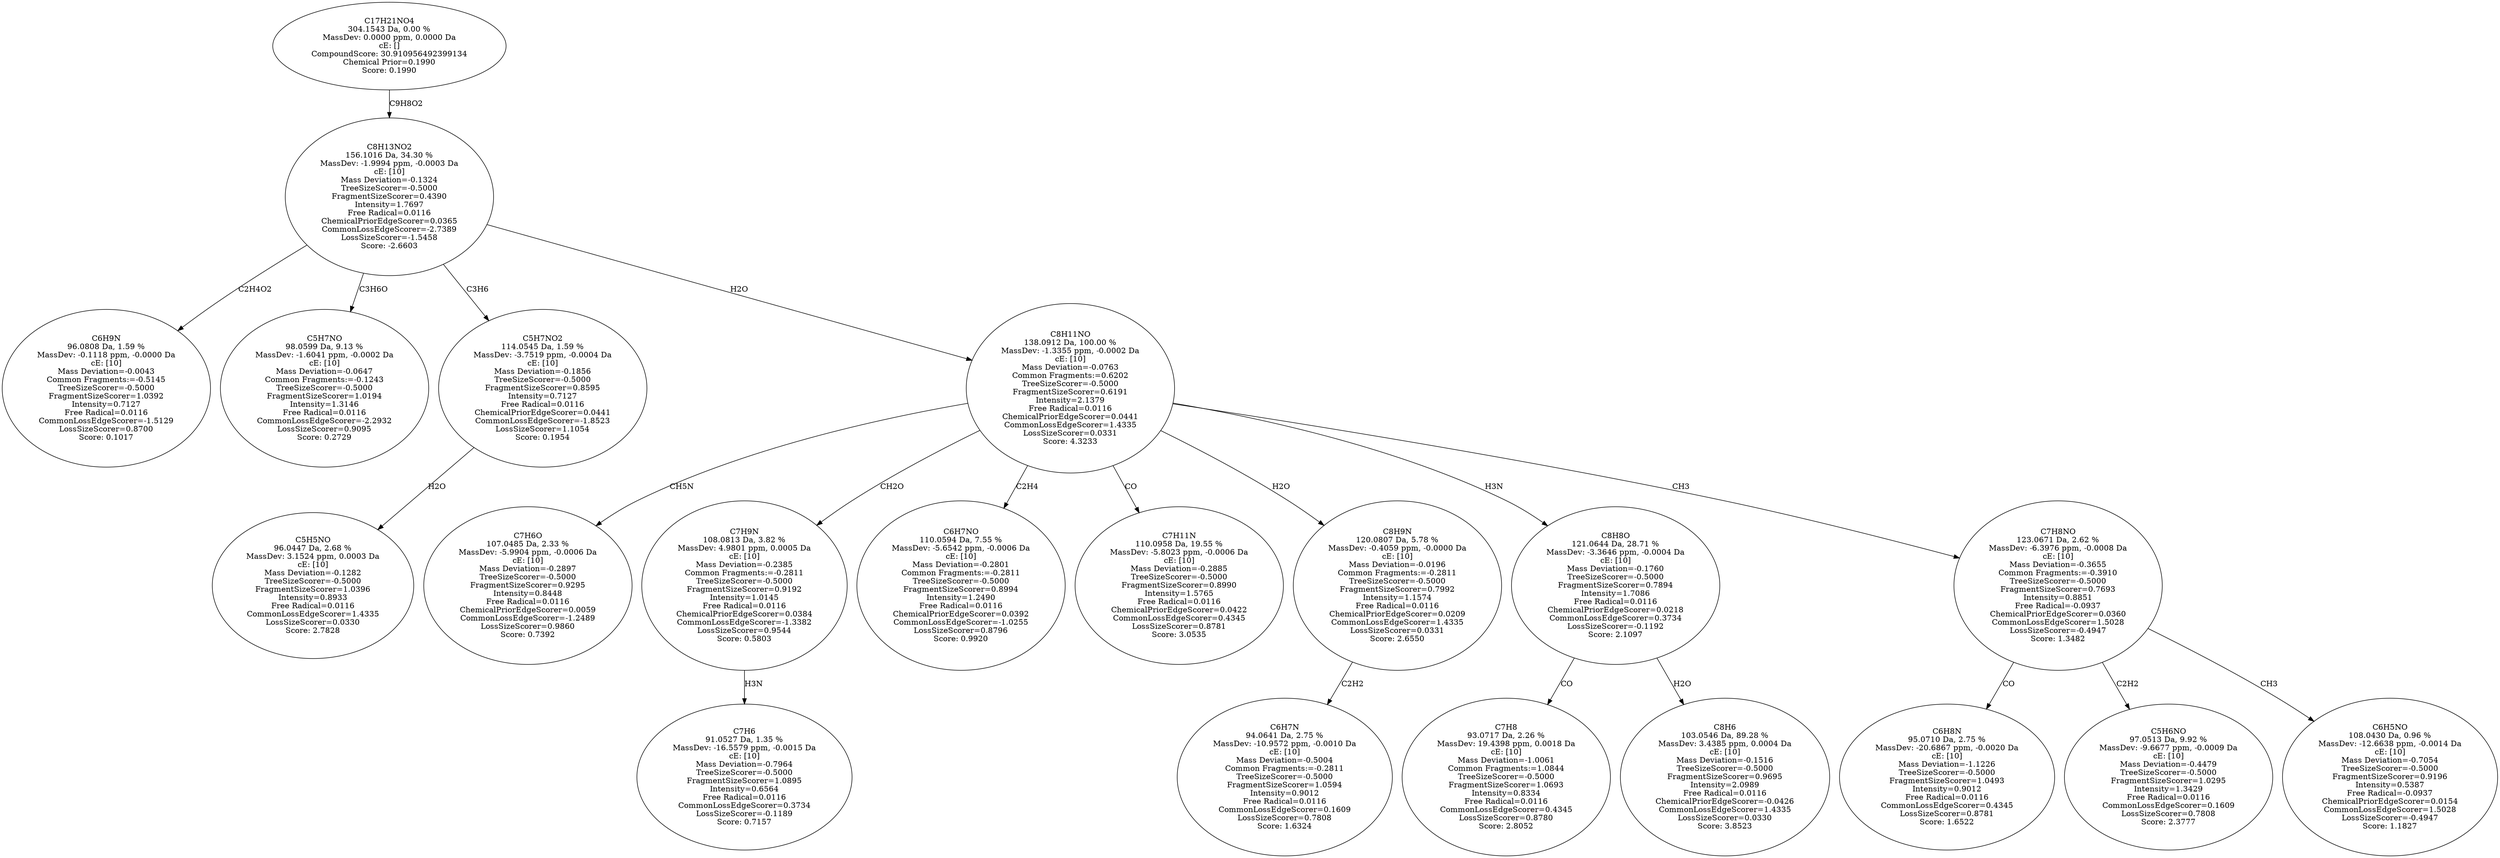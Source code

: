 strict digraph {
v1 [label="C6H9N\n96.0808 Da, 1.59 %\nMassDev: -0.1118 ppm, -0.0000 Da\ncE: [10]\nMass Deviation=-0.0043\nCommon Fragments:=-0.5145\nTreeSizeScorer=-0.5000\nFragmentSizeScorer=1.0392\nIntensity=0.7127\nFree Radical=0.0116\nCommonLossEdgeScorer=-1.5129\nLossSizeScorer=0.8700\nScore: 0.1017"];
v2 [label="C5H7NO\n98.0599 Da, 9.13 %\nMassDev: -1.6041 ppm, -0.0002 Da\ncE: [10]\nMass Deviation=-0.0647\nCommon Fragments:=-0.1243\nTreeSizeScorer=-0.5000\nFragmentSizeScorer=1.0194\nIntensity=1.3146\nFree Radical=0.0116\nCommonLossEdgeScorer=-2.2932\nLossSizeScorer=0.9095\nScore: 0.2729"];
v3 [label="C5H5NO\n96.0447 Da, 2.68 %\nMassDev: 3.1524 ppm, 0.0003 Da\ncE: [10]\nMass Deviation=-0.1282\nTreeSizeScorer=-0.5000\nFragmentSizeScorer=1.0396\nIntensity=0.8933\nFree Radical=0.0116\nCommonLossEdgeScorer=1.4335\nLossSizeScorer=0.0330\nScore: 2.7828"];
v4 [label="C5H7NO2\n114.0545 Da, 1.59 %\nMassDev: -3.7519 ppm, -0.0004 Da\ncE: [10]\nMass Deviation=-0.1856\nTreeSizeScorer=-0.5000\nFragmentSizeScorer=0.8595\nIntensity=0.7127\nFree Radical=0.0116\nChemicalPriorEdgeScorer=0.0441\nCommonLossEdgeScorer=-1.8523\nLossSizeScorer=1.1054\nScore: 0.1954"];
v5 [label="C7H6O\n107.0485 Da, 2.33 %\nMassDev: -5.9904 ppm, -0.0006 Da\ncE: [10]\nMass Deviation=-0.2897\nTreeSizeScorer=-0.5000\nFragmentSizeScorer=0.9295\nIntensity=0.8448\nFree Radical=0.0116\nChemicalPriorEdgeScorer=0.0059\nCommonLossEdgeScorer=-1.2489\nLossSizeScorer=0.9860\nScore: 0.7392"];
v6 [label="C7H6\n91.0527 Da, 1.35 %\nMassDev: -16.5579 ppm, -0.0015 Da\ncE: [10]\nMass Deviation=-0.7964\nTreeSizeScorer=-0.5000\nFragmentSizeScorer=1.0895\nIntensity=0.6564\nFree Radical=0.0116\nCommonLossEdgeScorer=0.3734\nLossSizeScorer=-0.1189\nScore: 0.7157"];
v7 [label="C7H9N\n108.0813 Da, 3.82 %\nMassDev: 4.9801 ppm, 0.0005 Da\ncE: [10]\nMass Deviation=-0.2385\nCommon Fragments:=-0.2811\nTreeSizeScorer=-0.5000\nFragmentSizeScorer=0.9192\nIntensity=1.0145\nFree Radical=0.0116\nChemicalPriorEdgeScorer=0.0384\nCommonLossEdgeScorer=-1.3382\nLossSizeScorer=0.9544\nScore: 0.5803"];
v8 [label="C6H7NO\n110.0594 Da, 7.55 %\nMassDev: -5.6542 ppm, -0.0006 Da\ncE: [10]\nMass Deviation=-0.2801\nCommon Fragments:=-0.2811\nTreeSizeScorer=-0.5000\nFragmentSizeScorer=0.8994\nIntensity=1.2490\nFree Radical=0.0116\nChemicalPriorEdgeScorer=0.0392\nCommonLossEdgeScorer=-1.0255\nLossSizeScorer=0.8796\nScore: 0.9920"];
v9 [label="C7H11N\n110.0958 Da, 19.55 %\nMassDev: -5.8023 ppm, -0.0006 Da\ncE: [10]\nMass Deviation=-0.2885\nTreeSizeScorer=-0.5000\nFragmentSizeScorer=0.8990\nIntensity=1.5765\nFree Radical=0.0116\nChemicalPriorEdgeScorer=0.0422\nCommonLossEdgeScorer=0.4345\nLossSizeScorer=0.8781\nScore: 3.0535"];
v10 [label="C6H7N\n94.0641 Da, 2.75 %\nMassDev: -10.9572 ppm, -0.0010 Da\ncE: [10]\nMass Deviation=-0.5004\nCommon Fragments:=-0.2811\nTreeSizeScorer=-0.5000\nFragmentSizeScorer=1.0594\nIntensity=0.9012\nFree Radical=0.0116\nCommonLossEdgeScorer=0.1609\nLossSizeScorer=0.7808\nScore: 1.6324"];
v11 [label="C8H9N\n120.0807 Da, 5.78 %\nMassDev: -0.4059 ppm, -0.0000 Da\ncE: [10]\nMass Deviation=-0.0196\nCommon Fragments:=-0.2811\nTreeSizeScorer=-0.5000\nFragmentSizeScorer=0.7992\nIntensity=1.1574\nFree Radical=0.0116\nChemicalPriorEdgeScorer=0.0209\nCommonLossEdgeScorer=1.4335\nLossSizeScorer=0.0331\nScore: 2.6550"];
v12 [label="C7H8\n93.0717 Da, 2.26 %\nMassDev: 19.4398 ppm, 0.0018 Da\ncE: [10]\nMass Deviation=-1.0061\nCommon Fragments:=1.0844\nTreeSizeScorer=-0.5000\nFragmentSizeScorer=1.0693\nIntensity=0.8334\nFree Radical=0.0116\nCommonLossEdgeScorer=0.4345\nLossSizeScorer=0.8780\nScore: 2.8052"];
v13 [label="C8H6\n103.0546 Da, 89.28 %\nMassDev: 3.4385 ppm, 0.0004 Da\ncE: [10]\nMass Deviation=-0.1516\nTreeSizeScorer=-0.5000\nFragmentSizeScorer=0.9695\nIntensity=2.0989\nFree Radical=0.0116\nChemicalPriorEdgeScorer=-0.0426\nCommonLossEdgeScorer=1.4335\nLossSizeScorer=0.0330\nScore: 3.8523"];
v14 [label="C8H8O\n121.0644 Da, 28.71 %\nMassDev: -3.3646 ppm, -0.0004 Da\ncE: [10]\nMass Deviation=-0.1760\nTreeSizeScorer=-0.5000\nFragmentSizeScorer=0.7894\nIntensity=1.7086\nFree Radical=0.0116\nChemicalPriorEdgeScorer=0.0218\nCommonLossEdgeScorer=0.3734\nLossSizeScorer=-0.1192\nScore: 2.1097"];
v15 [label="C6H8N\n95.0710 Da, 2.75 %\nMassDev: -20.6867 ppm, -0.0020 Da\ncE: [10]\nMass Deviation=-1.1226\nTreeSizeScorer=-0.5000\nFragmentSizeScorer=1.0493\nIntensity=0.9012\nFree Radical=0.0116\nCommonLossEdgeScorer=0.4345\nLossSizeScorer=0.8781\nScore: 1.6522"];
v16 [label="C5H6NO\n97.0513 Da, 9.92 %\nMassDev: -9.6677 ppm, -0.0009 Da\ncE: [10]\nMass Deviation=-0.4479\nTreeSizeScorer=-0.5000\nFragmentSizeScorer=1.0295\nIntensity=1.3429\nFree Radical=0.0116\nCommonLossEdgeScorer=0.1609\nLossSizeScorer=0.7808\nScore: 2.3777"];
v17 [label="C6H5NO\n108.0430 Da, 0.96 %\nMassDev: -12.6638 ppm, -0.0014 Da\ncE: [10]\nMass Deviation=-0.7054\nTreeSizeScorer=-0.5000\nFragmentSizeScorer=0.9196\nIntensity=0.5387\nFree Radical=-0.0937\nChemicalPriorEdgeScorer=0.0154\nCommonLossEdgeScorer=1.5028\nLossSizeScorer=-0.4947\nScore: 1.1827"];
v18 [label="C7H8NO\n123.0671 Da, 2.62 %\nMassDev: -6.3976 ppm, -0.0008 Da\ncE: [10]\nMass Deviation=-0.3655\nCommon Fragments:=-0.3910\nTreeSizeScorer=-0.5000\nFragmentSizeScorer=0.7693\nIntensity=0.8851\nFree Radical=-0.0937\nChemicalPriorEdgeScorer=0.0360\nCommonLossEdgeScorer=1.5028\nLossSizeScorer=-0.4947\nScore: 1.3482"];
v19 [label="C8H11NO\n138.0912 Da, 100.00 %\nMassDev: -1.3355 ppm, -0.0002 Da\ncE: [10]\nMass Deviation=-0.0763\nCommon Fragments:=0.6202\nTreeSizeScorer=-0.5000\nFragmentSizeScorer=0.6191\nIntensity=2.1379\nFree Radical=0.0116\nChemicalPriorEdgeScorer=0.0441\nCommonLossEdgeScorer=1.4335\nLossSizeScorer=0.0331\nScore: 4.3233"];
v20 [label="C8H13NO2\n156.1016 Da, 34.30 %\nMassDev: -1.9994 ppm, -0.0003 Da\ncE: [10]\nMass Deviation=-0.1324\nTreeSizeScorer=-0.5000\nFragmentSizeScorer=0.4390\nIntensity=1.7697\nFree Radical=0.0116\nChemicalPriorEdgeScorer=0.0365\nCommonLossEdgeScorer=-2.7389\nLossSizeScorer=-1.5458\nScore: -2.6603"];
v21 [label="C17H21NO4\n304.1543 Da, 0.00 %\nMassDev: 0.0000 ppm, 0.0000 Da\ncE: []\nCompoundScore: 30.910956492399134\nChemical Prior=0.1990\nScore: 0.1990"];
v20 -> v1 [label="C2H4O2"];
v20 -> v2 [label="C3H6O"];
v4 -> v3 [label="H2O"];
v20 -> v4 [label="C3H6"];
v19 -> v5 [label="CH5N"];
v7 -> v6 [label="H3N"];
v19 -> v7 [label="CH2O"];
v19 -> v8 [label="C2H4"];
v19 -> v9 [label="CO"];
v11 -> v10 [label="C2H2"];
v19 -> v11 [label="H2O"];
v14 -> v12 [label="CO"];
v14 -> v13 [label="H2O"];
v19 -> v14 [label="H3N"];
v18 -> v15 [label="CO"];
v18 -> v16 [label="C2H2"];
v18 -> v17 [label="CH3"];
v19 -> v18 [label="CH3"];
v20 -> v19 [label="H2O"];
v21 -> v20 [label="C9H8O2"];
}